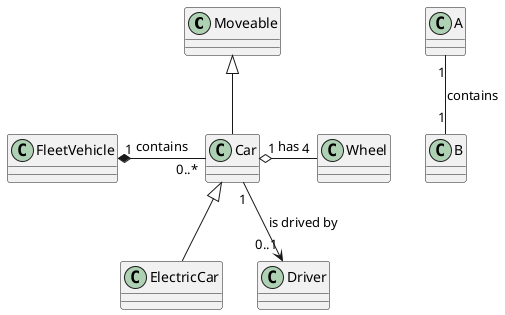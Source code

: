 {
  "sha1": "5e8hqv93zxe07bq5wocy8xmc0ogm89n",
  "insertion": {
    "when": "2024-05-30T20:48:20.726Z",
    "user": "plantuml@gmail.com"
  }
}
@startuml
Moveable <|-- Car
Car <|-- ElectricCar
FleetVehicle *- Car : "1" contains "0..*"
Car o- Wheel : "1" has "4"
Car --> Driver  : "1" is drived by "0..1"

A "1" -- "1" B : contains
@enduml
